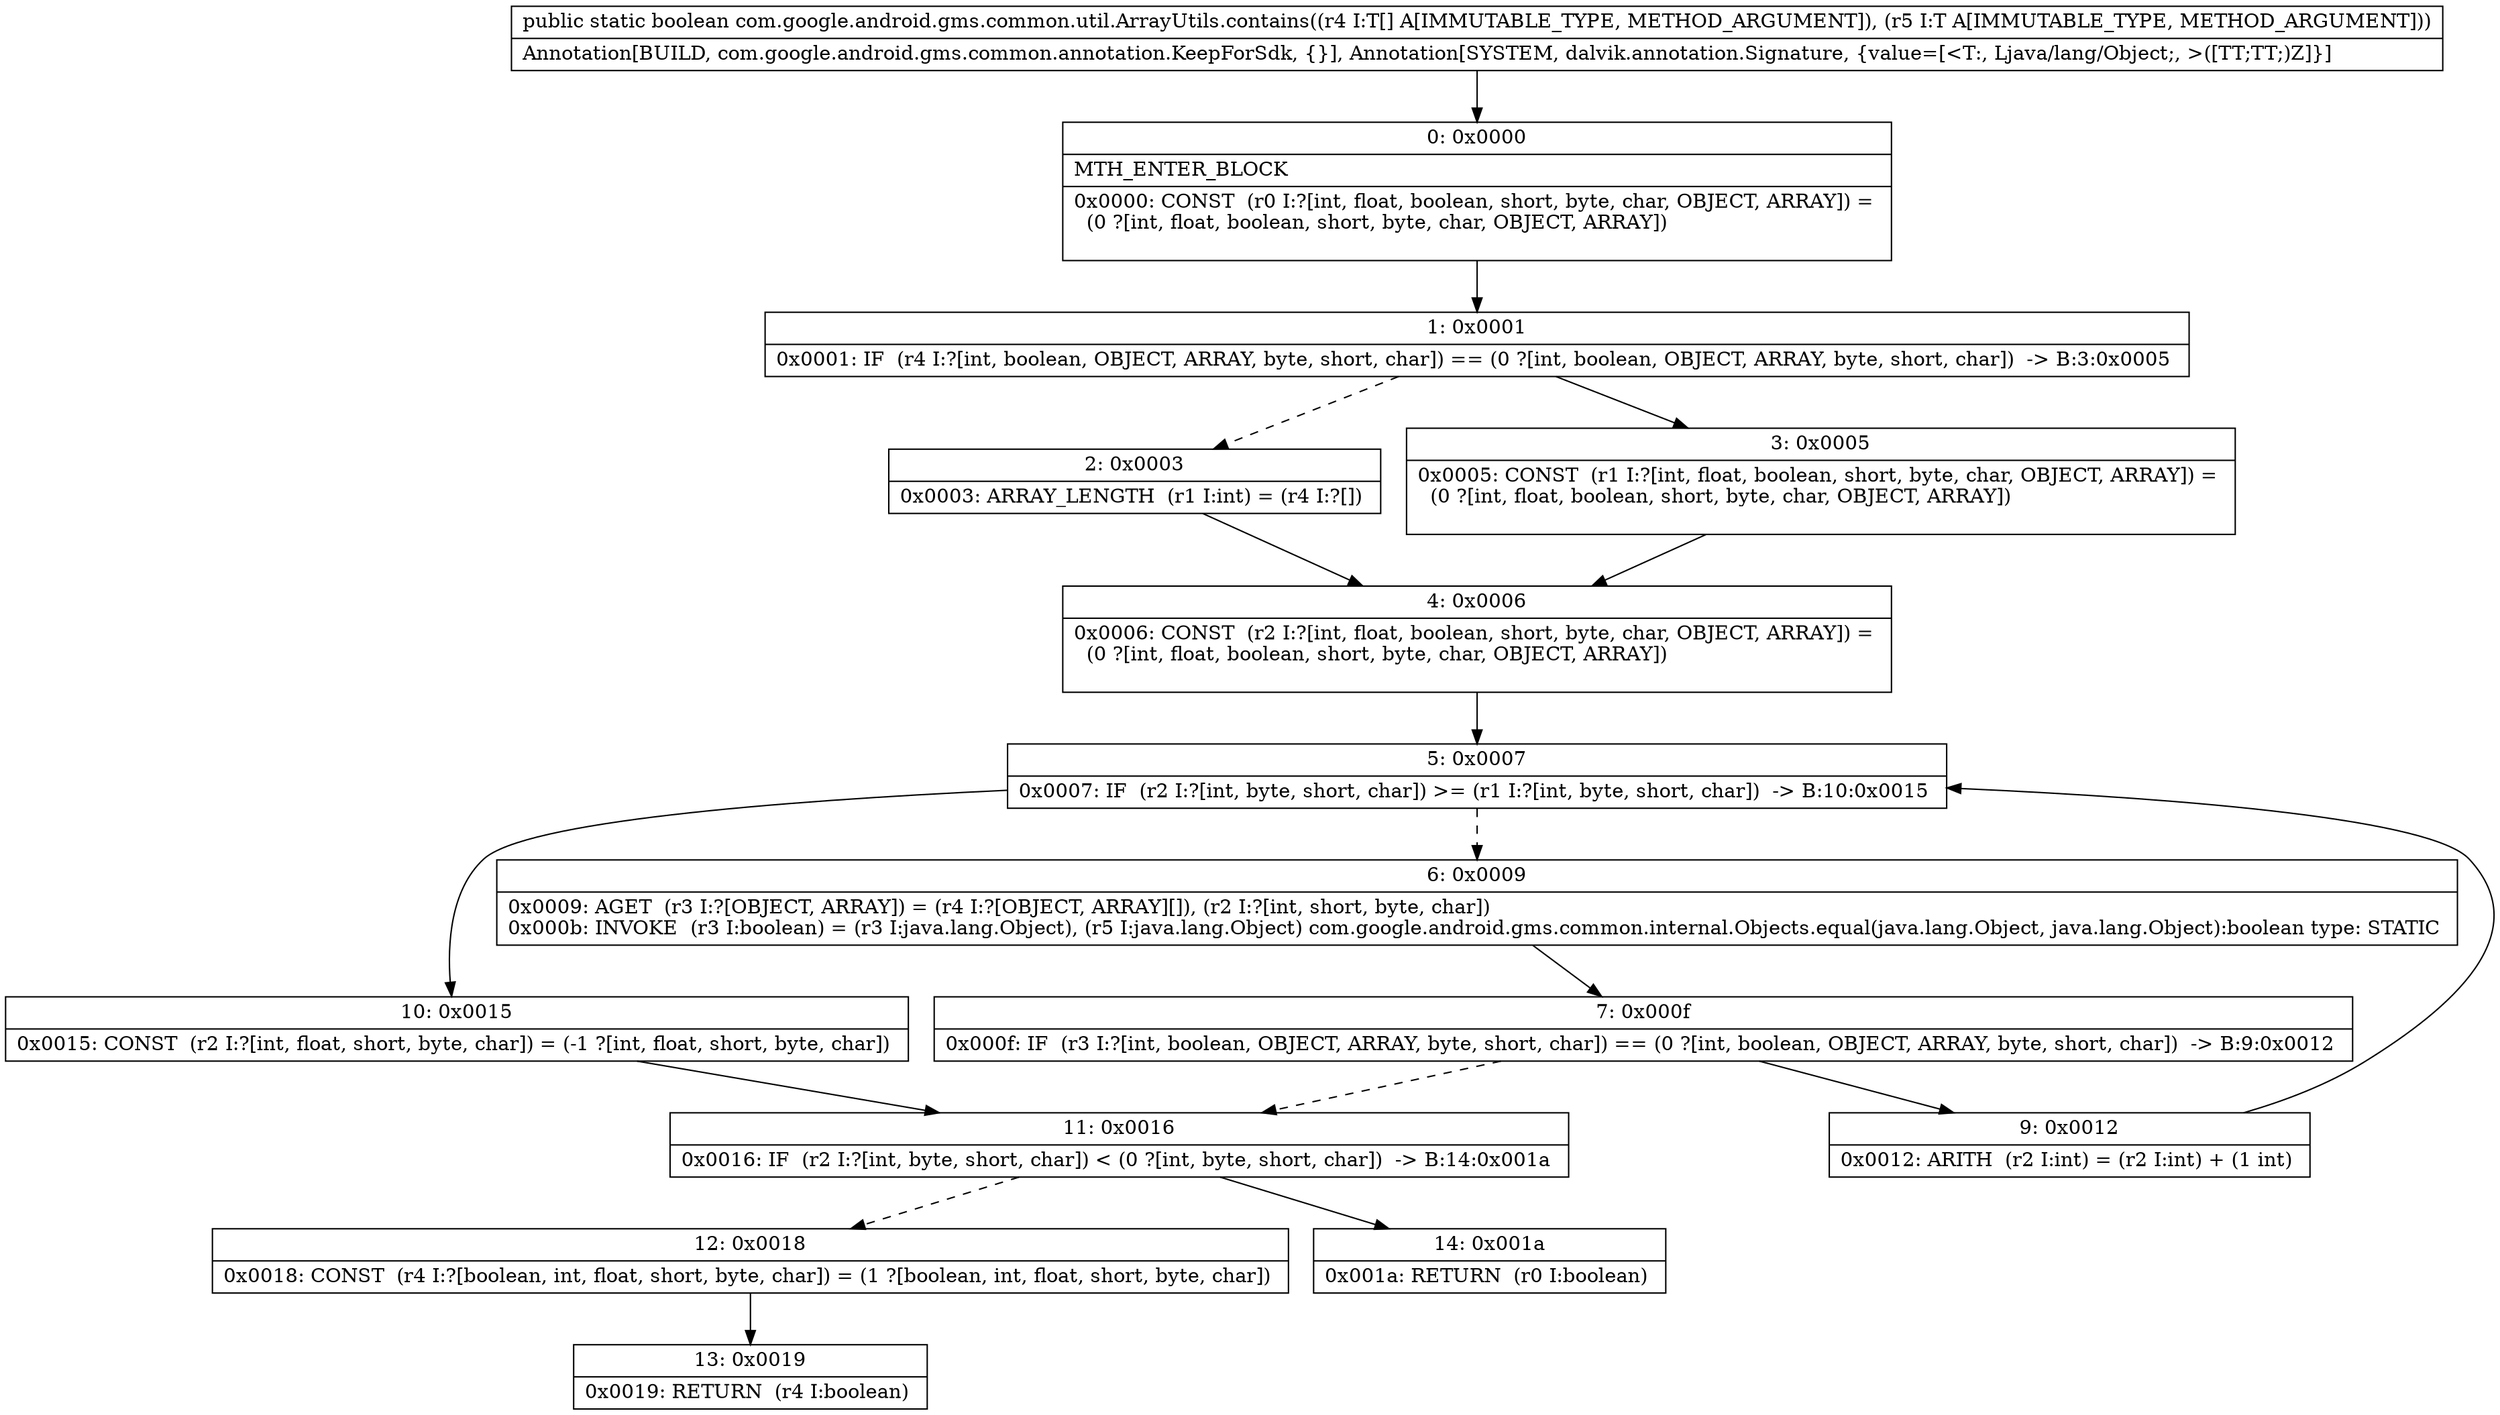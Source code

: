 digraph "CFG forcom.google.android.gms.common.util.ArrayUtils.contains([Ljava\/lang\/Object;Ljava\/lang\/Object;)Z" {
Node_0 [shape=record,label="{0\:\ 0x0000|MTH_ENTER_BLOCK\l|0x0000: CONST  (r0 I:?[int, float, boolean, short, byte, char, OBJECT, ARRAY]) = \l  (0 ?[int, float, boolean, short, byte, char, OBJECT, ARRAY])\l \l}"];
Node_1 [shape=record,label="{1\:\ 0x0001|0x0001: IF  (r4 I:?[int, boolean, OBJECT, ARRAY, byte, short, char]) == (0 ?[int, boolean, OBJECT, ARRAY, byte, short, char])  \-\> B:3:0x0005 \l}"];
Node_2 [shape=record,label="{2\:\ 0x0003|0x0003: ARRAY_LENGTH  (r1 I:int) = (r4 I:?[]) \l}"];
Node_3 [shape=record,label="{3\:\ 0x0005|0x0005: CONST  (r1 I:?[int, float, boolean, short, byte, char, OBJECT, ARRAY]) = \l  (0 ?[int, float, boolean, short, byte, char, OBJECT, ARRAY])\l \l}"];
Node_4 [shape=record,label="{4\:\ 0x0006|0x0006: CONST  (r2 I:?[int, float, boolean, short, byte, char, OBJECT, ARRAY]) = \l  (0 ?[int, float, boolean, short, byte, char, OBJECT, ARRAY])\l \l}"];
Node_5 [shape=record,label="{5\:\ 0x0007|0x0007: IF  (r2 I:?[int, byte, short, char]) \>= (r1 I:?[int, byte, short, char])  \-\> B:10:0x0015 \l}"];
Node_6 [shape=record,label="{6\:\ 0x0009|0x0009: AGET  (r3 I:?[OBJECT, ARRAY]) = (r4 I:?[OBJECT, ARRAY][]), (r2 I:?[int, short, byte, char]) \l0x000b: INVOKE  (r3 I:boolean) = (r3 I:java.lang.Object), (r5 I:java.lang.Object) com.google.android.gms.common.internal.Objects.equal(java.lang.Object, java.lang.Object):boolean type: STATIC \l}"];
Node_7 [shape=record,label="{7\:\ 0x000f|0x000f: IF  (r3 I:?[int, boolean, OBJECT, ARRAY, byte, short, char]) == (0 ?[int, boolean, OBJECT, ARRAY, byte, short, char])  \-\> B:9:0x0012 \l}"];
Node_9 [shape=record,label="{9\:\ 0x0012|0x0012: ARITH  (r2 I:int) = (r2 I:int) + (1 int) \l}"];
Node_10 [shape=record,label="{10\:\ 0x0015|0x0015: CONST  (r2 I:?[int, float, short, byte, char]) = (\-1 ?[int, float, short, byte, char]) \l}"];
Node_11 [shape=record,label="{11\:\ 0x0016|0x0016: IF  (r2 I:?[int, byte, short, char]) \< (0 ?[int, byte, short, char])  \-\> B:14:0x001a \l}"];
Node_12 [shape=record,label="{12\:\ 0x0018|0x0018: CONST  (r4 I:?[boolean, int, float, short, byte, char]) = (1 ?[boolean, int, float, short, byte, char]) \l}"];
Node_13 [shape=record,label="{13\:\ 0x0019|0x0019: RETURN  (r4 I:boolean) \l}"];
Node_14 [shape=record,label="{14\:\ 0x001a|0x001a: RETURN  (r0 I:boolean) \l}"];
MethodNode[shape=record,label="{public static boolean com.google.android.gms.common.util.ArrayUtils.contains((r4 I:T[] A[IMMUTABLE_TYPE, METHOD_ARGUMENT]), (r5 I:T A[IMMUTABLE_TYPE, METHOD_ARGUMENT]))  | Annotation[BUILD, com.google.android.gms.common.annotation.KeepForSdk, \{\}], Annotation[SYSTEM, dalvik.annotation.Signature, \{value=[\<T:, Ljava\/lang\/Object;, \>([TT;TT;)Z]\}]\l}"];
MethodNode -> Node_0;
Node_0 -> Node_1;
Node_1 -> Node_2[style=dashed];
Node_1 -> Node_3;
Node_2 -> Node_4;
Node_3 -> Node_4;
Node_4 -> Node_5;
Node_5 -> Node_6[style=dashed];
Node_5 -> Node_10;
Node_6 -> Node_7;
Node_7 -> Node_9;
Node_7 -> Node_11[style=dashed];
Node_9 -> Node_5;
Node_10 -> Node_11;
Node_11 -> Node_12[style=dashed];
Node_11 -> Node_14;
Node_12 -> Node_13;
}

